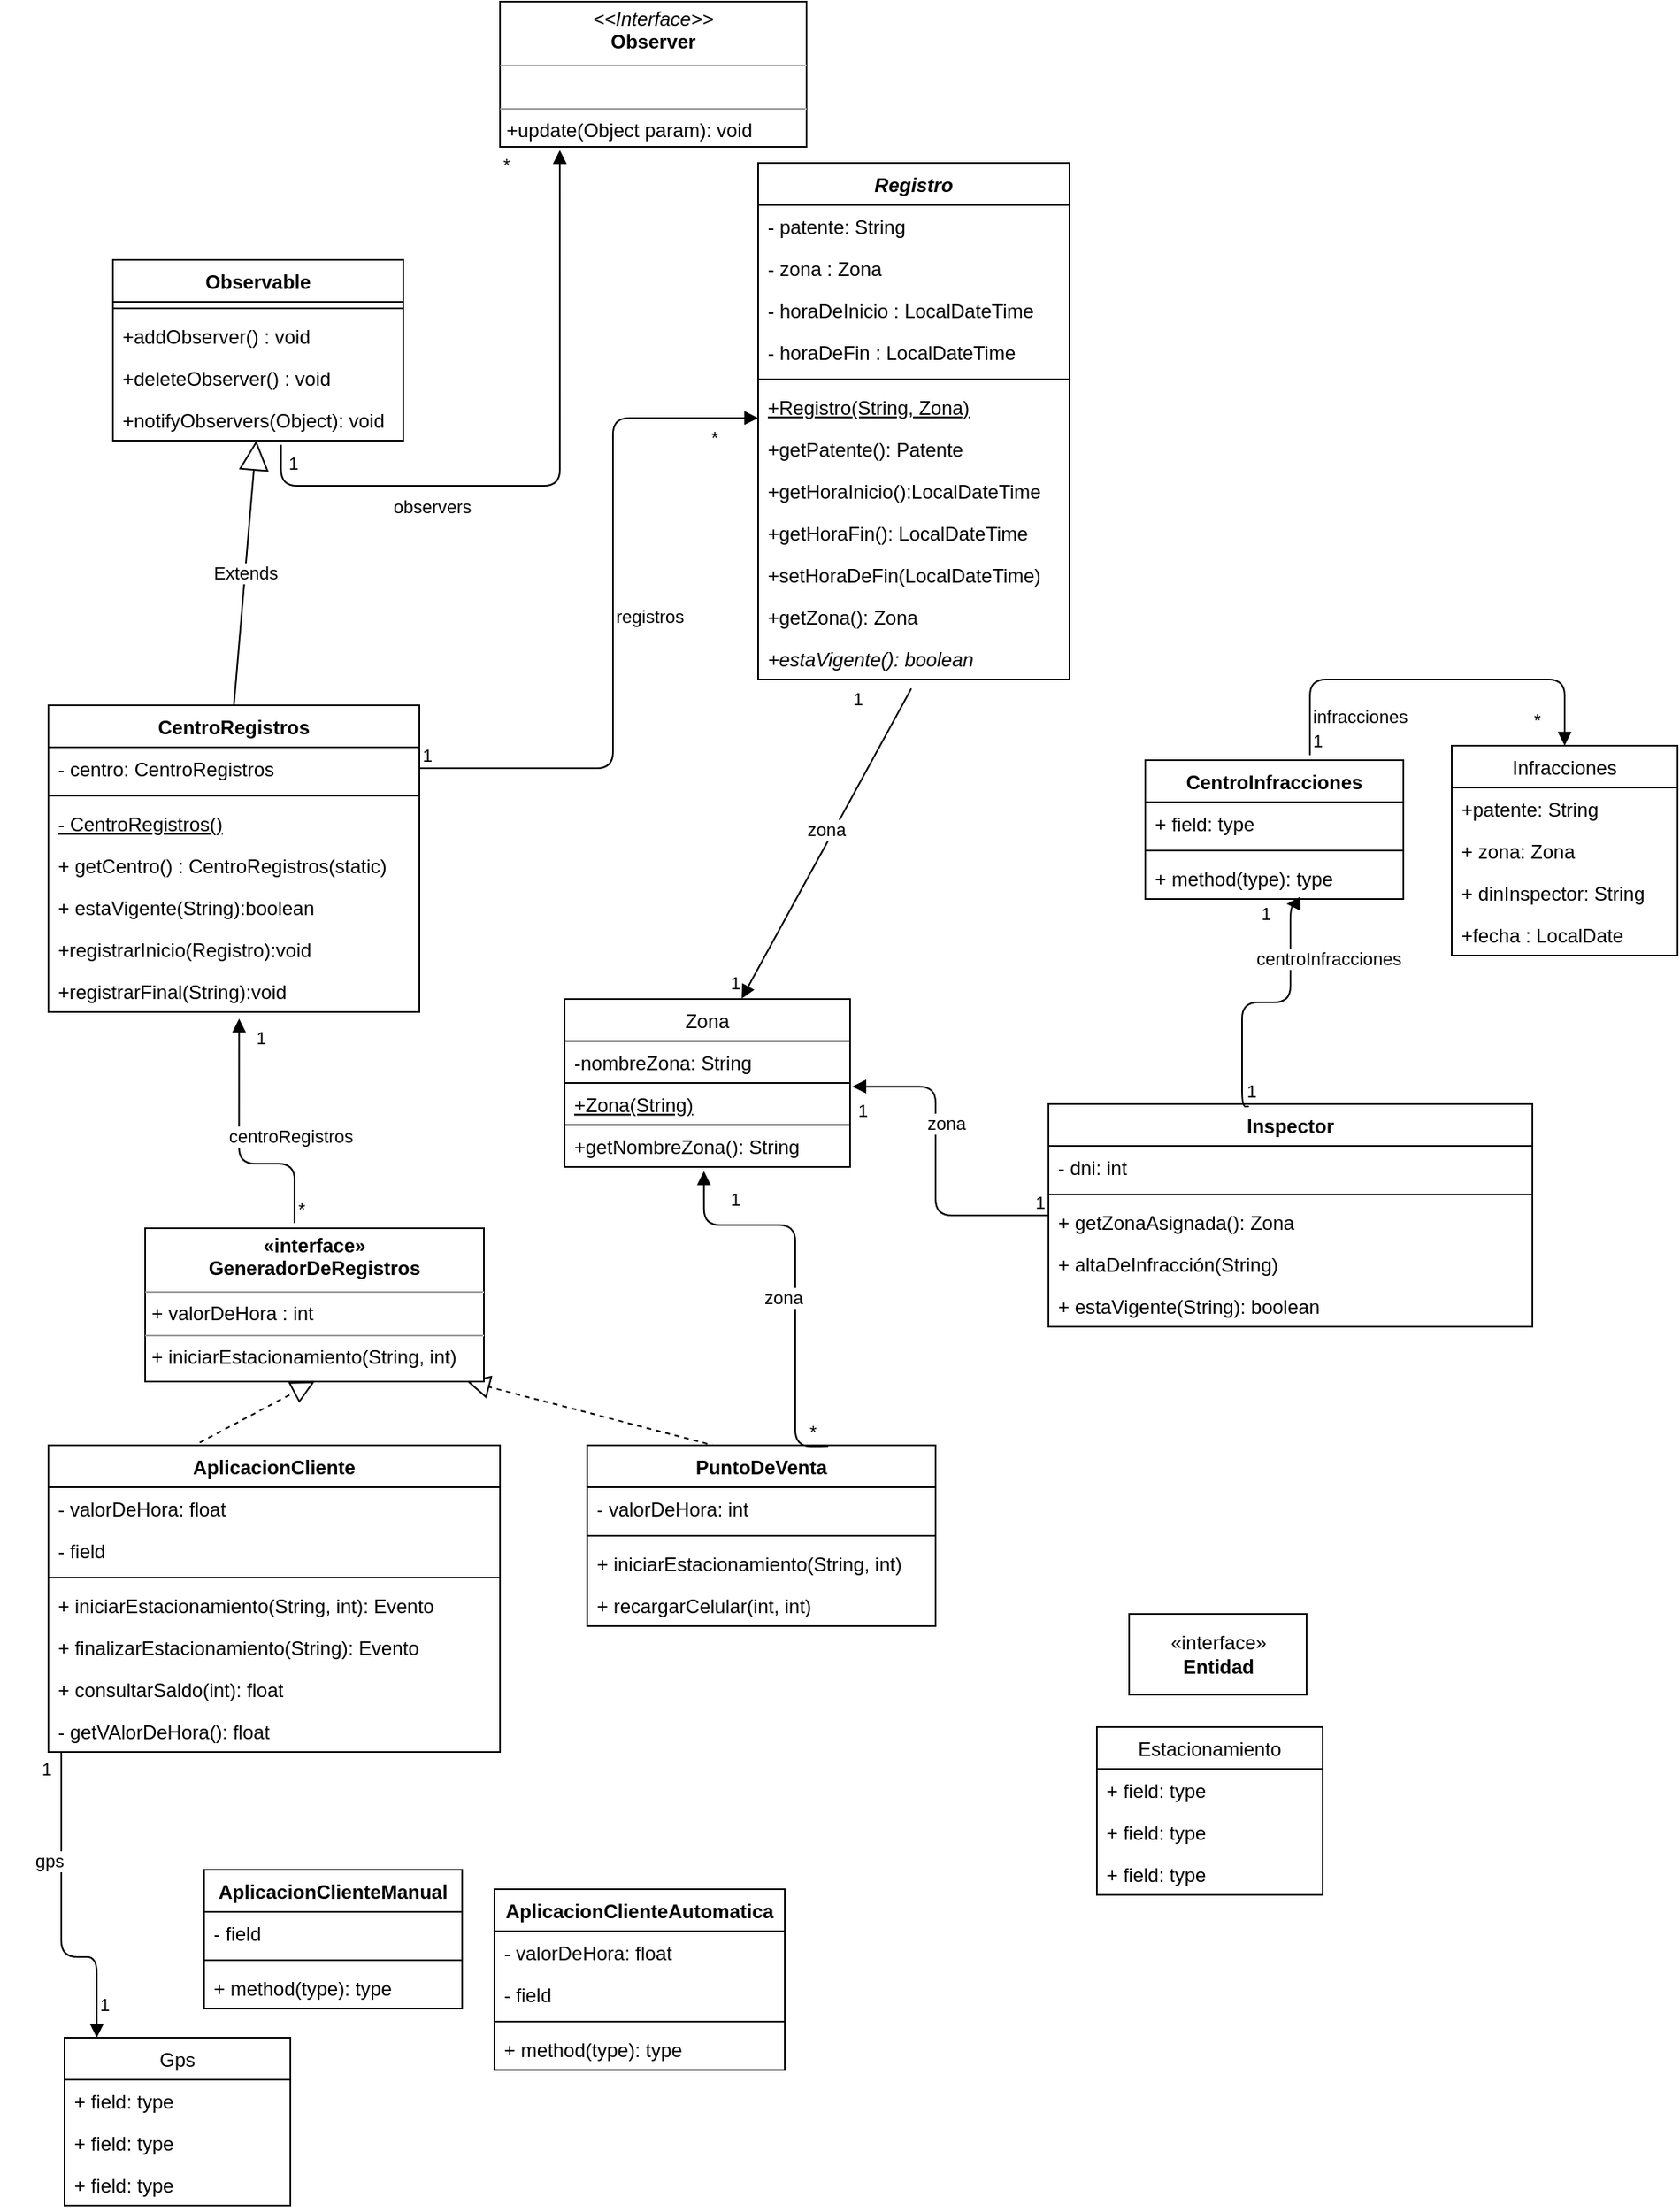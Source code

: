 <mxfile version="13.9.1" type="github">
  <diagram id="UriEQa8C2BqxbSiIbaLs" name="Page-1">
    <mxGraphModel dx="1019" dy="1688" grid="1" gridSize="10" guides="1" tooltips="1" connect="1" arrows="1" fold="1" page="1" pageScale="1" pageWidth="827" pageHeight="1169" math="0" shadow="0">
      <root>
        <mxCell id="0" />
        <mxCell id="1" parent="0" />
        <mxCell id="VB39YqvQ5aaG4hXCd4-X-40" value="1" style="edgeLabel;resizable=0;html=1;align=left;verticalAlign=bottom;" parent="1" connectable="0" vertex="1">
          <mxGeometry x="507" y="20" as="geometry" />
        </mxCell>
        <mxCell id="VB39YqvQ5aaG4hXCd4-X-56" value="" style="endArrow=block;dashed=1;endFill=0;endSize=12;html=1;exitX=0.372;exitY=0.005;exitDx=0;exitDy=0;exitPerimeter=0;entryX=0.949;entryY=0.997;entryDx=0;entryDy=0;entryPerimeter=0;" parent="1" source="VB39YqvQ5aaG4hXCd4-X-45" edge="1" target="LclDaVXC_bz_9HC1Gwlm-4">
          <mxGeometry width="160" relative="1" as="geometry">
            <mxPoint x="75" y="385" as="sourcePoint" />
            <mxPoint x="163.6" y="289.014" as="targetPoint" />
          </mxGeometry>
        </mxCell>
        <mxCell id="VB39YqvQ5aaG4hXCd4-X-57" value="" style="endArrow=block;dashed=1;endFill=0;endSize=12;html=1;exitX=0.335;exitY=-0.009;exitDx=0;exitDy=0;exitPerimeter=0;entryX=0.5;entryY=1;entryDx=0;entryDy=0;" parent="1" source="VB39YqvQ5aaG4hXCd4-X-49" edge="1" target="LclDaVXC_bz_9HC1Gwlm-4">
          <mxGeometry width="160" relative="1" as="geometry">
            <mxPoint x="230" y="365" as="sourcePoint" />
            <mxPoint x="143.763" y="288" as="targetPoint" />
          </mxGeometry>
        </mxCell>
        <mxCell id="VB39YqvQ5aaG4hXCd4-X-49" value="AplicacionCliente" style="swimlane;fontStyle=1;align=center;verticalAlign=top;childLayout=stackLayout;horizontal=1;startSize=26;horizontalStack=0;resizeParent=1;resizeParentMax=0;resizeLast=0;collapsible=1;marginBottom=0;" parent="1" vertex="1">
          <mxGeometry x="10" y="474.5" width="280" height="190" as="geometry" />
        </mxCell>
        <mxCell id="r_H7_0o1ONl4fKxX0q2_-2" value="- valorDeHora: float" style="text;strokeColor=none;fillColor=none;align=left;verticalAlign=top;spacingLeft=4;spacingRight=4;overflow=hidden;rotatable=0;points=[[0,0.5],[1,0.5]];portConstraint=eastwest;" parent="VB39YqvQ5aaG4hXCd4-X-49" vertex="1">
          <mxGeometry y="26" width="280" height="26" as="geometry" />
        </mxCell>
        <mxCell id="VB39YqvQ5aaG4hXCd4-X-50" value="- field" style="text;strokeColor=none;fillColor=none;align=left;verticalAlign=top;spacingLeft=4;spacingRight=4;overflow=hidden;rotatable=0;points=[[0,0.5],[1,0.5]];portConstraint=eastwest;" parent="VB39YqvQ5aaG4hXCd4-X-49" vertex="1">
          <mxGeometry y="52" width="280" height="26" as="geometry" />
        </mxCell>
        <mxCell id="VB39YqvQ5aaG4hXCd4-X-51" value="" style="line;strokeWidth=1;fillColor=none;align=left;verticalAlign=middle;spacingTop=-1;spacingLeft=3;spacingRight=3;rotatable=0;labelPosition=right;points=[];portConstraint=eastwest;" parent="VB39YqvQ5aaG4hXCd4-X-49" vertex="1">
          <mxGeometry y="78" width="280" height="8" as="geometry" />
        </mxCell>
        <mxCell id="r_H7_0o1ONl4fKxX0q2_-14" value="+ iniciarEstacionamiento(String, int): Evento" style="text;strokeColor=none;fillColor=none;align=left;verticalAlign=top;spacingLeft=4;spacingRight=4;overflow=hidden;rotatable=0;points=[[0,0.5],[1,0.5]];portConstraint=eastwest;" parent="VB39YqvQ5aaG4hXCd4-X-49" vertex="1">
          <mxGeometry y="86" width="280" height="26" as="geometry" />
        </mxCell>
        <mxCell id="r_H7_0o1ONl4fKxX0q2_-15" value="+ finalizarEstacionamiento(String): Evento" style="text;strokeColor=none;fillColor=none;align=left;verticalAlign=top;spacingLeft=4;spacingRight=4;overflow=hidden;rotatable=0;points=[[0,0.5],[1,0.5]];portConstraint=eastwest;" parent="VB39YqvQ5aaG4hXCd4-X-49" vertex="1">
          <mxGeometry y="112" width="280" height="26" as="geometry" />
        </mxCell>
        <mxCell id="b4qJvFJ273MuNYPWtz6A-58" value="+ consultarSaldo(int): float" style="text;strokeColor=none;fillColor=none;align=left;verticalAlign=top;spacingLeft=4;spacingRight=4;overflow=hidden;rotatable=0;points=[[0,0.5],[1,0.5]];portConstraint=eastwest;" parent="VB39YqvQ5aaG4hXCd4-X-49" vertex="1">
          <mxGeometry y="138" width="280" height="26" as="geometry" />
        </mxCell>
        <mxCell id="VB39YqvQ5aaG4hXCd4-X-52" value="- getVAlorDeHora(): float" style="text;strokeColor=none;fillColor=none;align=left;verticalAlign=top;spacingLeft=4;spacingRight=4;overflow=hidden;rotatable=0;points=[[0,0.5],[1,0.5]];portConstraint=eastwest;" parent="VB39YqvQ5aaG4hXCd4-X-49" vertex="1">
          <mxGeometry y="164" width="280" height="26" as="geometry" />
        </mxCell>
        <mxCell id="VB39YqvQ5aaG4hXCd4-X-45" value="PuntoDeVenta" style="swimlane;fontStyle=1;align=center;verticalAlign=top;childLayout=stackLayout;horizontal=1;startSize=26;horizontalStack=0;resizeParent=1;resizeParentMax=0;resizeLast=0;collapsible=1;marginBottom=0;" parent="1" vertex="1">
          <mxGeometry x="344" y="474.5" width="216" height="112" as="geometry" />
        </mxCell>
        <mxCell id="r_H7_0o1ONl4fKxX0q2_-1" value="- valorDeHora: int" style="text;strokeColor=none;fillColor=none;align=left;verticalAlign=top;spacingLeft=4;spacingRight=4;overflow=hidden;rotatable=0;points=[[0,0.5],[1,0.5]];portConstraint=eastwest;" parent="VB39YqvQ5aaG4hXCd4-X-45" vertex="1">
          <mxGeometry y="26" width="216" height="26" as="geometry" />
        </mxCell>
        <mxCell id="VB39YqvQ5aaG4hXCd4-X-47" value="" style="line;strokeWidth=1;fillColor=none;align=left;verticalAlign=middle;spacingTop=-1;spacingLeft=3;spacingRight=3;rotatable=0;labelPosition=right;points=[];portConstraint=eastwest;" parent="VB39YqvQ5aaG4hXCd4-X-45" vertex="1">
          <mxGeometry y="52" width="216" height="8" as="geometry" />
        </mxCell>
        <mxCell id="VB39YqvQ5aaG4hXCd4-X-48" value="+ iniciarEstacionamiento(String, int)" style="text;strokeColor=none;fillColor=none;align=left;verticalAlign=top;spacingLeft=4;spacingRight=4;overflow=hidden;rotatable=0;points=[[0,0.5],[1,0.5]];portConstraint=eastwest;" parent="VB39YqvQ5aaG4hXCd4-X-45" vertex="1">
          <mxGeometry y="60" width="216" height="26" as="geometry" />
        </mxCell>
        <mxCell id="r_H7_0o1ONl4fKxX0q2_-3" value="+ recargarCelular(int, int)" style="text;strokeColor=none;fillColor=none;align=left;verticalAlign=top;spacingLeft=4;spacingRight=4;overflow=hidden;rotatable=0;points=[[0,0.5],[1,0.5]];portConstraint=eastwest;" parent="VB39YqvQ5aaG4hXCd4-X-45" vertex="1">
          <mxGeometry y="86" width="216" height="26" as="geometry" />
        </mxCell>
        <mxCell id="VB39YqvQ5aaG4hXCd4-X-58" value="Zona" style="swimlane;fontStyle=0;childLayout=stackLayout;horizontal=1;startSize=26;fillColor=none;horizontalStack=0;resizeParent=1;resizeParentMax=0;resizeLast=0;collapsible=1;marginBottom=0;" parent="1" vertex="1">
          <mxGeometry x="330" y="198" width="177" height="104" as="geometry" />
        </mxCell>
        <mxCell id="VB39YqvQ5aaG4hXCd4-X-59" value="-nombreZona: String" style="text;strokeColor=none;fillColor=none;align=left;verticalAlign=top;spacingLeft=4;spacingRight=4;overflow=hidden;rotatable=0;points=[[0,0.5],[1,0.5]];portConstraint=eastwest;" parent="VB39YqvQ5aaG4hXCd4-X-58" vertex="1">
          <mxGeometry y="26" width="177" height="26" as="geometry" />
        </mxCell>
        <mxCell id="VB39YqvQ5aaG4hXCd4-X-61" value="+Zona(String)" style="text;fillColor=none;align=left;verticalAlign=top;spacingLeft=4;spacingRight=4;overflow=hidden;rotatable=0;points=[[0,0.5],[1,0.5]];portConstraint=eastwest;strokeColor=#000000;fontStyle=4" parent="VB39YqvQ5aaG4hXCd4-X-58" vertex="1">
          <mxGeometry y="52" width="177" height="26" as="geometry" />
        </mxCell>
        <mxCell id="BLO2OcdTBqM4fICeqmi3-65" value="+getNombreZona(): String" style="text;fillColor=none;align=left;verticalAlign=top;spacingLeft=4;spacingRight=4;overflow=hidden;rotatable=0;points=[[0,0.5],[1,0.5]];portConstraint=eastwest;" parent="VB39YqvQ5aaG4hXCd4-X-58" vertex="1">
          <mxGeometry y="78" width="177" height="26" as="geometry" />
        </mxCell>
        <mxCell id="VB39YqvQ5aaG4hXCd4-X-62" value="Gps" style="swimlane;fontStyle=0;childLayout=stackLayout;horizontal=1;startSize=26;fillColor=none;horizontalStack=0;resizeParent=1;resizeParentMax=0;resizeLast=0;collapsible=1;marginBottom=0;" parent="1" vertex="1">
          <mxGeometry x="20" y="841.5" width="140" height="104" as="geometry" />
        </mxCell>
        <mxCell id="VB39YqvQ5aaG4hXCd4-X-63" value="+ field: type" style="text;strokeColor=none;fillColor=none;align=left;verticalAlign=top;spacingLeft=4;spacingRight=4;overflow=hidden;rotatable=0;points=[[0,0.5],[1,0.5]];portConstraint=eastwest;" parent="VB39YqvQ5aaG4hXCd4-X-62" vertex="1">
          <mxGeometry y="26" width="140" height="26" as="geometry" />
        </mxCell>
        <mxCell id="VB39YqvQ5aaG4hXCd4-X-64" value="+ field: type" style="text;strokeColor=none;fillColor=none;align=left;verticalAlign=top;spacingLeft=4;spacingRight=4;overflow=hidden;rotatable=0;points=[[0,0.5],[1,0.5]];portConstraint=eastwest;" parent="VB39YqvQ5aaG4hXCd4-X-62" vertex="1">
          <mxGeometry y="52" width="140" height="26" as="geometry" />
        </mxCell>
        <mxCell id="VB39YqvQ5aaG4hXCd4-X-65" value="+ field: type" style="text;strokeColor=none;fillColor=none;align=left;verticalAlign=top;spacingLeft=4;spacingRight=4;overflow=hidden;rotatable=0;points=[[0,0.5],[1,0.5]];portConstraint=eastwest;" parent="VB39YqvQ5aaG4hXCd4-X-62" vertex="1">
          <mxGeometry y="78" width="140" height="26" as="geometry" />
        </mxCell>
        <mxCell id="VB39YqvQ5aaG4hXCd4-X-67" value="gps" style="endArrow=block;endFill=1;html=1;edgeStyle=orthogonalEdgeStyle;align=left;verticalAlign=top;" parent="1" source="VB39YqvQ5aaG4hXCd4-X-52" target="VB39YqvQ5aaG4hXCd4-X-62" edge="1">
          <mxGeometry x="-0.458" y="-18" relative="1" as="geometry">
            <mxPoint x="79" y="571.5" as="sourcePoint" />
            <mxPoint x="40" y="840.5" as="targetPoint" />
            <mxPoint as="offset" />
            <Array as="points">
              <mxPoint x="18" y="791.5" />
              <mxPoint x="40" y="791.5" />
            </Array>
          </mxGeometry>
        </mxCell>
        <mxCell id="VB39YqvQ5aaG4hXCd4-X-68" value="1" style="edgeLabel;resizable=0;html=1;align=left;verticalAlign=bottom;" parent="VB39YqvQ5aaG4hXCd4-X-67" connectable="0" vertex="1">
          <mxGeometry x="-1" relative="1" as="geometry">
            <mxPoint x="-14" y="19" as="offset" />
          </mxGeometry>
        </mxCell>
        <mxCell id="VB39YqvQ5aaG4hXCd4-X-69" value="1" style="edgeLabel;resizable=0;html=1;align=left;verticalAlign=bottom;" parent="1" connectable="0" vertex="1">
          <mxGeometry x="-20.0" y="805.5" as="geometry">
            <mxPoint x="60" y="24" as="offset" />
          </mxGeometry>
        </mxCell>
        <mxCell id="VB39YqvQ5aaG4hXCd4-X-70" value="zona" style="endArrow=block;endFill=1;html=1;edgeStyle=orthogonalEdgeStyle;align=left;verticalAlign=top;exitX=0.692;exitY=0.005;exitDx=0;exitDy=0;exitPerimeter=0;entryX=0.488;entryY=1.099;entryDx=0;entryDy=0;entryPerimeter=0;" parent="1" source="VB39YqvQ5aaG4hXCd4-X-45" target="BLO2OcdTBqM4fICeqmi3-65" edge="1">
          <mxGeometry x="-0.275" y="18" relative="1" as="geometry">
            <mxPoint x="340" y="225" as="sourcePoint" />
            <mxPoint x="500" y="225" as="targetPoint" />
            <mxPoint x="-3" y="-36" as="offset" />
            <Array as="points">
              <mxPoint x="473" y="338" />
              <mxPoint x="416" y="338" />
            </Array>
          </mxGeometry>
        </mxCell>
        <mxCell id="VB39YqvQ5aaG4hXCd4-X-71" value="*" style="edgeLabel;resizable=0;html=1;align=left;verticalAlign=bottom;" parent="VB39YqvQ5aaG4hXCd4-X-70" connectable="0" vertex="1">
          <mxGeometry x="-1" relative="1" as="geometry">
            <mxPoint x="-13.47" y="-0.56" as="offset" />
          </mxGeometry>
        </mxCell>
        <mxCell id="VB39YqvQ5aaG4hXCd4-X-72" value="1" style="edgeLabel;resizable=0;html=1;align=left;verticalAlign=bottom;" parent="1" connectable="0" vertex="1">
          <mxGeometry x="340" y="380.0" as="geometry">
            <mxPoint x="91" y="-50" as="offset" />
          </mxGeometry>
        </mxCell>
        <mxCell id="VB39YqvQ5aaG4hXCd4-X-75" value="1" style="edgeLabel;resizable=0;html=1;align=left;verticalAlign=bottom;" parent="1" connectable="0" vertex="1">
          <mxGeometry x="437" y="100" as="geometry">
            <mxPoint x="-6" y="96" as="offset" />
          </mxGeometry>
        </mxCell>
        <mxCell id="VB39YqvQ5aaG4hXCd4-X-1" value="Estacionamiento" style="swimlane;fontStyle=0;childLayout=stackLayout;horizontal=1;startSize=26;fillColor=none;horizontalStack=0;resizeParent=1;resizeParentMax=0;resizeLast=0;collapsible=1;marginBottom=0;" parent="1" vertex="1">
          <mxGeometry x="660" y="649" width="140" height="104" as="geometry" />
        </mxCell>
        <mxCell id="VB39YqvQ5aaG4hXCd4-X-2" value="+ field: type" style="text;strokeColor=none;fillColor=none;align=left;verticalAlign=top;spacingLeft=4;spacingRight=4;overflow=hidden;rotatable=0;points=[[0,0.5],[1,0.5]];portConstraint=eastwest;" parent="VB39YqvQ5aaG4hXCd4-X-1" vertex="1">
          <mxGeometry y="26" width="140" height="26" as="geometry" />
        </mxCell>
        <mxCell id="VB39YqvQ5aaG4hXCd4-X-3" value="+ field: type" style="text;strokeColor=none;fillColor=none;align=left;verticalAlign=top;spacingLeft=4;spacingRight=4;overflow=hidden;rotatable=0;points=[[0,0.5],[1,0.5]];portConstraint=eastwest;" parent="VB39YqvQ5aaG4hXCd4-X-1" vertex="1">
          <mxGeometry y="52" width="140" height="26" as="geometry" />
        </mxCell>
        <mxCell id="VB39YqvQ5aaG4hXCd4-X-4" value="+ field: type" style="text;strokeColor=none;fillColor=none;align=left;verticalAlign=top;spacingLeft=4;spacingRight=4;overflow=hidden;rotatable=0;points=[[0,0.5],[1,0.5]];portConstraint=eastwest;" parent="VB39YqvQ5aaG4hXCd4-X-1" vertex="1">
          <mxGeometry y="78" width="140" height="26" as="geometry" />
        </mxCell>
        <mxCell id="-4X8lpuKlx_NhxdMr4EA-4" value="«interface»&lt;br&gt;&lt;b&gt;Entidad&lt;/b&gt;" style="html=1;" parent="1" vertex="1">
          <mxGeometry x="680" y="579" width="110" height="50" as="geometry" />
        </mxCell>
        <mxCell id="-4X8lpuKlx_NhxdMr4EA-5" value="zona" style="endArrow=block;endFill=1;html=1;edgeStyle=orthogonalEdgeStyle;align=left;verticalAlign=top;entryX=1.01;entryY=0.086;entryDx=0;entryDy=0;entryPerimeter=0;exitX=0;exitY=0.5;exitDx=0;exitDy=0;" parent="1" source="mMxs3O_KoJjjj4HtSjuY-9" edge="1">
          <mxGeometry x="0.396" y="7" relative="1" as="geometry">
            <mxPoint x="600" y="310" as="sourcePoint" />
            <mxPoint x="508.4" y="252.236" as="targetPoint" />
            <mxPoint as="offset" />
            <Array as="points">
              <mxPoint x="560" y="332" />
              <mxPoint x="560" y="252" />
            </Array>
          </mxGeometry>
        </mxCell>
        <mxCell id="-4X8lpuKlx_NhxdMr4EA-6" value="1" style="edgeLabel;resizable=0;html=1;align=left;verticalAlign=bottom;" parent="-4X8lpuKlx_NhxdMr4EA-5" connectable="0" vertex="1">
          <mxGeometry x="-1" relative="1" as="geometry">
            <mxPoint x="-10" as="offset" />
          </mxGeometry>
        </mxCell>
        <mxCell id="-4X8lpuKlx_NhxdMr4EA-7" value="1" style="edgeLabel;resizable=0;html=1;align=left;verticalAlign=bottom;" parent="1" connectable="0" vertex="1">
          <mxGeometry x="510" y="275" as="geometry" />
        </mxCell>
        <mxCell id="mMxs3O_KoJjjj4HtSjuY-9" value="Inspector" style="swimlane;fontStyle=1;align=center;verticalAlign=top;childLayout=stackLayout;horizontal=1;startSize=26;horizontalStack=0;resizeParent=1;resizeParentMax=0;resizeLast=0;collapsible=1;marginBottom=0;" parent="1" vertex="1">
          <mxGeometry x="630" y="263" width="300" height="138" as="geometry" />
        </mxCell>
        <mxCell id="mMxs3O_KoJjjj4HtSjuY-10" value="- dni: int" style="text;strokeColor=none;fillColor=none;align=left;verticalAlign=top;spacingLeft=4;spacingRight=4;overflow=hidden;rotatable=0;points=[[0,0.5],[1,0.5]];portConstraint=eastwest;" parent="mMxs3O_KoJjjj4HtSjuY-9" vertex="1">
          <mxGeometry y="26" width="300" height="26" as="geometry" />
        </mxCell>
        <mxCell id="mMxs3O_KoJjjj4HtSjuY-11" value="" style="line;strokeWidth=1;fillColor=none;align=left;verticalAlign=middle;spacingTop=-1;spacingLeft=3;spacingRight=3;rotatable=0;labelPosition=right;points=[];portConstraint=eastwest;" parent="mMxs3O_KoJjjj4HtSjuY-9" vertex="1">
          <mxGeometry y="52" width="300" height="8" as="geometry" />
        </mxCell>
        <mxCell id="mMxs3O_KoJjjj4HtSjuY-12" value="+ getZonaAsignada(): Zona" style="text;strokeColor=none;fillColor=none;align=left;verticalAlign=top;spacingLeft=4;spacingRight=4;overflow=hidden;rotatable=0;points=[[0,0.5],[1,0.5]];portConstraint=eastwest;" parent="mMxs3O_KoJjjj4HtSjuY-9" vertex="1">
          <mxGeometry y="60" width="300" height="26" as="geometry" />
        </mxCell>
        <mxCell id="BLO2OcdTBqM4fICeqmi3-17" value="+ altaDeInfracción(String)" style="text;strokeColor=none;fillColor=none;align=left;verticalAlign=top;spacingLeft=4;spacingRight=4;overflow=hidden;rotatable=0;points=[[0,0.5],[1,0.5]];portConstraint=eastwest;" parent="mMxs3O_KoJjjj4HtSjuY-9" vertex="1">
          <mxGeometry y="86" width="300" height="26" as="geometry" />
        </mxCell>
        <mxCell id="BLO2OcdTBqM4fICeqmi3-18" value="+ estaVigente(String): boolean&#xa;" style="text;strokeColor=none;fillColor=none;align=left;verticalAlign=top;spacingLeft=4;spacingRight=4;overflow=hidden;rotatable=0;points=[[0,0.5],[1,0.5]];portConstraint=eastwest;" parent="mMxs3O_KoJjjj4HtSjuY-9" vertex="1">
          <mxGeometry y="112" width="300" height="26" as="geometry" />
        </mxCell>
        <mxCell id="tcAycE_JhxoOrPbAttz3-1" value="CentroRegistros" style="swimlane;fontStyle=1;align=center;verticalAlign=top;childLayout=stackLayout;horizontal=1;startSize=26;horizontalStack=0;resizeParent=1;resizeParentMax=0;resizeLast=0;collapsible=1;marginBottom=0;" parent="1" vertex="1">
          <mxGeometry x="10" y="16" width="230" height="190" as="geometry" />
        </mxCell>
        <mxCell id="tcAycE_JhxoOrPbAttz3-6" value="- centro: CentroRegistros&#xa;" style="text;strokeColor=none;fillColor=none;align=left;verticalAlign=top;spacingLeft=4;spacingRight=4;overflow=hidden;rotatable=0;points=[[0,0.5],[1,0.5]];portConstraint=eastwest;" parent="tcAycE_JhxoOrPbAttz3-1" vertex="1">
          <mxGeometry y="26" width="230" height="26" as="geometry" />
        </mxCell>
        <mxCell id="tcAycE_JhxoOrPbAttz3-3" value="" style="line;strokeWidth=1;fillColor=none;align=left;verticalAlign=middle;spacingTop=-1;spacingLeft=3;spacingRight=3;rotatable=0;labelPosition=right;points=[];portConstraint=eastwest;" parent="tcAycE_JhxoOrPbAttz3-1" vertex="1">
          <mxGeometry y="52" width="230" height="8" as="geometry" />
        </mxCell>
        <mxCell id="tcAycE_JhxoOrPbAttz3-4" value="- CentroRegistros()" style="text;strokeColor=none;fillColor=none;align=left;verticalAlign=top;spacingLeft=4;spacingRight=4;overflow=hidden;rotatable=0;points=[[0,0.5],[1,0.5]];portConstraint=eastwest;fontStyle=4" parent="tcAycE_JhxoOrPbAttz3-1" vertex="1">
          <mxGeometry y="60" width="230" height="26" as="geometry" />
        </mxCell>
        <mxCell id="tcAycE_JhxoOrPbAttz3-5" value="+ getCentro() : CentroRegistros(static)" style="text;strokeColor=none;fillColor=none;align=left;verticalAlign=top;spacingLeft=4;spacingRight=4;overflow=hidden;rotatable=0;points=[[0,0.5],[1,0.5]];portConstraint=eastwest;" parent="tcAycE_JhxoOrPbAttz3-1" vertex="1">
          <mxGeometry y="86" width="230" height="26" as="geometry" />
        </mxCell>
        <mxCell id="tcAycE_JhxoOrPbAttz3-7" value="+ estaVigente(String):boolean" style="text;strokeColor=none;fillColor=none;align=left;verticalAlign=top;spacingLeft=4;spacingRight=4;overflow=hidden;rotatable=0;points=[[0,0.5],[1,0.5]];portConstraint=eastwest;" parent="tcAycE_JhxoOrPbAttz3-1" vertex="1">
          <mxGeometry y="112" width="230" height="26" as="geometry" />
        </mxCell>
        <mxCell id="hdDigSGi8Vmqo8NwjxhC-1" value="+registrarInicio(Registro):void" style="text;strokeColor=none;fillColor=none;align=left;verticalAlign=top;spacingLeft=4;spacingRight=4;overflow=hidden;rotatable=0;points=[[0,0.5],[1,0.5]];portConstraint=eastwest;" parent="tcAycE_JhxoOrPbAttz3-1" vertex="1">
          <mxGeometry y="138" width="230" height="26" as="geometry" />
        </mxCell>
        <mxCell id="hdDigSGi8Vmqo8NwjxhC-2" value="+registrarFinal(String):void" style="text;strokeColor=none;fillColor=none;align=left;verticalAlign=top;spacingLeft=4;spacingRight=4;overflow=hidden;rotatable=0;points=[[0,0.5],[1,0.5]];portConstraint=eastwest;" parent="tcAycE_JhxoOrPbAttz3-1" vertex="1">
          <mxGeometry y="164" width="230" height="26" as="geometry" />
        </mxCell>
        <mxCell id="r_H7_0o1ONl4fKxX0q2_-4" value="AplicacionClienteManual" style="swimlane;fontStyle=1;align=center;verticalAlign=top;childLayout=stackLayout;horizontal=1;startSize=26;horizontalStack=0;resizeParent=1;resizeParentMax=0;resizeLast=0;collapsible=1;marginBottom=0;" parent="1" vertex="1">
          <mxGeometry x="106.53" y="737.5" width="160" height="86" as="geometry" />
        </mxCell>
        <mxCell id="r_H7_0o1ONl4fKxX0q2_-6" value="- field" style="text;strokeColor=none;fillColor=none;align=left;verticalAlign=top;spacingLeft=4;spacingRight=4;overflow=hidden;rotatable=0;points=[[0,0.5],[1,0.5]];portConstraint=eastwest;" parent="r_H7_0o1ONl4fKxX0q2_-4" vertex="1">
          <mxGeometry y="26" width="160" height="26" as="geometry" />
        </mxCell>
        <mxCell id="r_H7_0o1ONl4fKxX0q2_-7" value="" style="line;strokeWidth=1;fillColor=none;align=left;verticalAlign=middle;spacingTop=-1;spacingLeft=3;spacingRight=3;rotatable=0;labelPosition=right;points=[];portConstraint=eastwest;" parent="r_H7_0o1ONl4fKxX0q2_-4" vertex="1">
          <mxGeometry y="52" width="160" height="8" as="geometry" />
        </mxCell>
        <mxCell id="r_H7_0o1ONl4fKxX0q2_-8" value="+ method(type): type" style="text;strokeColor=none;fillColor=none;align=left;verticalAlign=top;spacingLeft=4;spacingRight=4;overflow=hidden;rotatable=0;points=[[0,0.5],[1,0.5]];portConstraint=eastwest;" parent="r_H7_0o1ONl4fKxX0q2_-4" vertex="1">
          <mxGeometry y="60" width="160" height="26" as="geometry" />
        </mxCell>
        <mxCell id="r_H7_0o1ONl4fKxX0q2_-9" value="AplicacionClienteAutomatica" style="swimlane;fontStyle=1;align=center;verticalAlign=top;childLayout=stackLayout;horizontal=1;startSize=26;horizontalStack=0;resizeParent=1;resizeParentMax=0;resizeLast=0;collapsible=1;marginBottom=0;" parent="1" vertex="1">
          <mxGeometry x="286.53" y="749.5" width="180" height="112" as="geometry" />
        </mxCell>
        <mxCell id="r_H7_0o1ONl4fKxX0q2_-10" value="- valorDeHora: float" style="text;strokeColor=none;fillColor=none;align=left;verticalAlign=top;spacingLeft=4;spacingRight=4;overflow=hidden;rotatable=0;points=[[0,0.5],[1,0.5]];portConstraint=eastwest;" parent="r_H7_0o1ONl4fKxX0q2_-9" vertex="1">
          <mxGeometry y="26" width="180" height="26" as="geometry" />
        </mxCell>
        <mxCell id="r_H7_0o1ONl4fKxX0q2_-11" value="- field" style="text;strokeColor=none;fillColor=none;align=left;verticalAlign=top;spacingLeft=4;spacingRight=4;overflow=hidden;rotatable=0;points=[[0,0.5],[1,0.5]];portConstraint=eastwest;" parent="r_H7_0o1ONl4fKxX0q2_-9" vertex="1">
          <mxGeometry y="52" width="180" height="26" as="geometry" />
        </mxCell>
        <mxCell id="r_H7_0o1ONl4fKxX0q2_-12" value="" style="line;strokeWidth=1;fillColor=none;align=left;verticalAlign=middle;spacingTop=-1;spacingLeft=3;spacingRight=3;rotatable=0;labelPosition=right;points=[];portConstraint=eastwest;" parent="r_H7_0o1ONl4fKxX0q2_-9" vertex="1">
          <mxGeometry y="78" width="180" height="8" as="geometry" />
        </mxCell>
        <mxCell id="r_H7_0o1ONl4fKxX0q2_-13" value="+ method(type): type" style="text;strokeColor=none;fillColor=none;align=left;verticalAlign=top;spacingLeft=4;spacingRight=4;overflow=hidden;rotatable=0;points=[[0,0.5],[1,0.5]];portConstraint=eastwest;" parent="r_H7_0o1ONl4fKxX0q2_-9" vertex="1">
          <mxGeometry y="86" width="180" height="26" as="geometry" />
        </mxCell>
        <mxCell id="W4qLgiWFTaRkgqLNGN0--1" value="Registro" style="swimlane;fontStyle=3;align=center;verticalAlign=top;childLayout=stackLayout;horizontal=1;startSize=26;horizontalStack=0;resizeParent=1;resizeParentMax=0;resizeLast=0;collapsible=1;marginBottom=0;" parent="1" vertex="1">
          <mxGeometry x="450" y="-320" width="193" height="320" as="geometry" />
        </mxCell>
        <mxCell id="RAyXN_2PXFNUK-T5xmwz-3" value="- patente: String" style="text;strokeColor=none;fillColor=none;align=left;verticalAlign=top;spacingLeft=4;spacingRight=4;overflow=hidden;rotatable=0;points=[[0,0.5],[1,0.5]];portConstraint=eastwest;" parent="W4qLgiWFTaRkgqLNGN0--1" vertex="1">
          <mxGeometry y="26" width="193" height="26" as="geometry" />
        </mxCell>
        <mxCell id="BLO2OcdTBqM4fICeqmi3-44" value="- zona : Zona" style="text;strokeColor=none;fillColor=none;align=left;verticalAlign=top;spacingLeft=4;spacingRight=4;overflow=hidden;rotatable=0;points=[[0,0.5],[1,0.5]];portConstraint=eastwest;" parent="W4qLgiWFTaRkgqLNGN0--1" vertex="1">
          <mxGeometry y="52" width="193" height="26" as="geometry" />
        </mxCell>
        <mxCell id="BLO2OcdTBqM4fICeqmi3-43" value="- horaDeInicio : LocalDateTime" style="text;strokeColor=none;fillColor=none;align=left;verticalAlign=top;spacingLeft=4;spacingRight=4;overflow=hidden;rotatable=0;points=[[0,0.5],[1,0.5]];portConstraint=eastwest;" parent="W4qLgiWFTaRkgqLNGN0--1" vertex="1">
          <mxGeometry y="78" width="193" height="26" as="geometry" />
        </mxCell>
        <mxCell id="W4qLgiWFTaRkgqLNGN0--2" value="- horaDeFin : LocalDateTime" style="text;strokeColor=none;fillColor=none;align=left;verticalAlign=top;spacingLeft=4;spacingRight=4;overflow=hidden;rotatable=0;points=[[0,0.5],[1,0.5]];portConstraint=eastwest;" parent="W4qLgiWFTaRkgqLNGN0--1" vertex="1">
          <mxGeometry y="104" width="193" height="26" as="geometry" />
        </mxCell>
        <mxCell id="W4qLgiWFTaRkgqLNGN0--3" value="" style="line;strokeWidth=1;fillColor=none;align=left;verticalAlign=middle;spacingTop=-1;spacingLeft=3;spacingRight=3;rotatable=0;labelPosition=right;points=[];portConstraint=eastwest;" parent="W4qLgiWFTaRkgqLNGN0--1" vertex="1">
          <mxGeometry y="130" width="193" height="8" as="geometry" />
        </mxCell>
        <mxCell id="W4qLgiWFTaRkgqLNGN0--4" value="+Registro(String, Zona)" style="text;strokeColor=none;fillColor=none;align=left;verticalAlign=top;spacingLeft=4;spacingRight=4;overflow=hidden;rotatable=0;points=[[0,0.5],[1,0.5]];portConstraint=eastwest;fontStyle=4" parent="W4qLgiWFTaRkgqLNGN0--1" vertex="1">
          <mxGeometry y="138" width="193" height="26" as="geometry" />
        </mxCell>
        <mxCell id="BLO2OcdTBqM4fICeqmi3-47" value="+getPatente(): Patente" style="text;strokeColor=none;fillColor=none;align=left;verticalAlign=top;spacingLeft=4;spacingRight=4;overflow=hidden;rotatable=0;points=[[0,0.5],[1,0.5]];portConstraint=eastwest;fontStyle=0" parent="W4qLgiWFTaRkgqLNGN0--1" vertex="1">
          <mxGeometry y="164" width="193" height="26" as="geometry" />
        </mxCell>
        <mxCell id="BLO2OcdTBqM4fICeqmi3-45" value="+getHoraInicio():LocalDateTime" style="text;strokeColor=none;fillColor=none;align=left;verticalAlign=top;spacingLeft=4;spacingRight=4;overflow=hidden;rotatable=0;points=[[0,0.5],[1,0.5]];portConstraint=eastwest;fontStyle=0" parent="W4qLgiWFTaRkgqLNGN0--1" vertex="1">
          <mxGeometry y="190" width="193" height="26" as="geometry" />
        </mxCell>
        <mxCell id="RAyXN_2PXFNUK-T5xmwz-1" value="+getHoraFin(): LocalDateTime" style="text;strokeColor=none;fillColor=none;align=left;verticalAlign=top;spacingLeft=4;spacingRight=4;overflow=hidden;rotatable=0;points=[[0,0.5],[1,0.5]];portConstraint=eastwest;fontStyle=0" parent="W4qLgiWFTaRkgqLNGN0--1" vertex="1">
          <mxGeometry y="216" width="193" height="26" as="geometry" />
        </mxCell>
        <mxCell id="RAyXN_2PXFNUK-T5xmwz-2" value="+setHoraDeFin(LocalDateTime)" style="text;strokeColor=none;fillColor=none;align=left;verticalAlign=top;spacingLeft=4;spacingRight=4;overflow=hidden;rotatable=0;points=[[0,0.5],[1,0.5]];portConstraint=eastwest;fontStyle=0" parent="W4qLgiWFTaRkgqLNGN0--1" vertex="1">
          <mxGeometry y="242" width="193" height="26" as="geometry" />
        </mxCell>
        <mxCell id="BLO2OcdTBqM4fICeqmi3-48" value="+getZona(): Zona" style="text;strokeColor=none;fillColor=none;align=left;verticalAlign=top;spacingLeft=4;spacingRight=4;overflow=hidden;rotatable=0;points=[[0,0.5],[1,0.5]];portConstraint=eastwest;fontStyle=0" parent="W4qLgiWFTaRkgqLNGN0--1" vertex="1">
          <mxGeometry y="268" width="193" height="26" as="geometry" />
        </mxCell>
        <mxCell id="BLO2OcdTBqM4fICeqmi3-49" value="+estaVigente(): boolean" style="text;strokeColor=none;fillColor=none;align=left;verticalAlign=top;spacingLeft=4;spacingRight=4;overflow=hidden;rotatable=0;points=[[0,0.5],[1,0.5]];portConstraint=eastwest;fontStyle=2" parent="W4qLgiWFTaRkgqLNGN0--1" vertex="1">
          <mxGeometry y="294" width="193" height="26" as="geometry" />
        </mxCell>
        <mxCell id="W4qLgiWFTaRkgqLNGN0--5" value="zona" style="html=1;verticalAlign=bottom;endArrow=block;entryX=0.62;entryY=-0.002;entryDx=0;entryDy=0;entryPerimeter=0;exitX=0.492;exitY=1.218;exitDx=0;exitDy=0;exitPerimeter=0;" parent="1" source="BLO2OcdTBqM4fICeqmi3-49" target="VB39YqvQ5aaG4hXCd4-X-58" edge="1">
          <mxGeometry width="80" relative="1" as="geometry">
            <mxPoint x="450" y="140" as="sourcePoint" />
            <mxPoint x="530" y="140" as="targetPoint" />
          </mxGeometry>
        </mxCell>
        <mxCell id="W4qLgiWFTaRkgqLNGN0--6" value="*" style="edgeLabel;resizable=0;html=1;align=left;verticalAlign=bottom;" parent="1" connectable="0" vertex="1">
          <mxGeometry x="490" y="-220" as="geometry">
            <mxPoint x="-71" y="78" as="offset" />
          </mxGeometry>
        </mxCell>
        <mxCell id="BLO2OcdTBqM4fICeqmi3-4" value="&lt;p style=&quot;margin: 0px ; margin-top: 4px ; text-align: center&quot;&gt;&lt;i&gt;&amp;lt;&amp;lt;Interface&amp;gt;&amp;gt;&lt;/i&gt;&lt;br&gt;&lt;b&gt;Observer&lt;/b&gt;&lt;/p&gt;&lt;hr size=&quot;1&quot;&gt;&lt;p style=&quot;margin: 0px ; margin-left: 4px&quot;&gt;&lt;br&gt;&lt;/p&gt;&lt;hr size=&quot;1&quot;&gt;&lt;p style=&quot;margin: 0px ; margin-left: 4px&quot;&gt;+update(Object param): void&lt;br&gt;&lt;br&gt;&lt;/p&gt;" style="verticalAlign=top;align=left;overflow=fill;fontSize=12;fontFamily=Helvetica;html=1;fillColor=none;" parent="1" vertex="1">
          <mxGeometry x="290" y="-420" width="190" height="90" as="geometry" />
        </mxCell>
        <mxCell id="BLO2OcdTBqM4fICeqmi3-7" value="*" style="edgeLabel;resizable=0;html=1;align=left;verticalAlign=bottom;" parent="1" connectable="0" vertex="1">
          <mxGeometry x="140" y="-300" as="geometry">
            <mxPoint x="150" y="-11" as="offset" />
          </mxGeometry>
        </mxCell>
        <mxCell id="BLO2OcdTBqM4fICeqmi3-8" value="Observable" style="swimlane;fontStyle=1;align=center;verticalAlign=top;childLayout=stackLayout;horizontal=1;startSize=26;horizontalStack=0;resizeParent=1;resizeParentMax=0;resizeLast=0;collapsible=1;marginBottom=0;" parent="1" vertex="1">
          <mxGeometry x="50" y="-260" width="180" height="112" as="geometry" />
        </mxCell>
        <mxCell id="BLO2OcdTBqM4fICeqmi3-10" value="" style="line;strokeWidth=1;fillColor=none;align=left;verticalAlign=middle;spacingTop=-1;spacingLeft=3;spacingRight=3;rotatable=0;labelPosition=right;points=[];portConstraint=eastwest;" parent="BLO2OcdTBqM4fICeqmi3-8" vertex="1">
          <mxGeometry y="26" width="180" height="8" as="geometry" />
        </mxCell>
        <mxCell id="BLO2OcdTBqM4fICeqmi3-11" value="+addObserver() : void" style="text;strokeColor=none;fillColor=none;align=left;verticalAlign=top;spacingLeft=4;spacingRight=4;overflow=hidden;rotatable=0;points=[[0,0.5],[1,0.5]];portConstraint=eastwest;" parent="BLO2OcdTBqM4fICeqmi3-8" vertex="1">
          <mxGeometry y="34" width="180" height="26" as="geometry" />
        </mxCell>
        <mxCell id="BLO2OcdTBqM4fICeqmi3-14" value="+deleteObserver() : void" style="text;strokeColor=none;fillColor=none;align=left;verticalAlign=top;spacingLeft=4;spacingRight=4;overflow=hidden;rotatable=0;points=[[0,0.5],[1,0.5]];portConstraint=eastwest;" parent="BLO2OcdTBqM4fICeqmi3-8" vertex="1">
          <mxGeometry y="60" width="180" height="26" as="geometry" />
        </mxCell>
        <mxCell id="BLO2OcdTBqM4fICeqmi3-13" value="+notifyObservers(Object): void" style="text;strokeColor=none;fillColor=none;align=left;verticalAlign=top;spacingLeft=4;spacingRight=4;overflow=hidden;rotatable=0;points=[[0,0.5],[1,0.5]];portConstraint=eastwest;" parent="BLO2OcdTBqM4fICeqmi3-8" vertex="1">
          <mxGeometry y="86" width="180" height="26" as="geometry" />
        </mxCell>
        <mxCell id="BLO2OcdTBqM4fICeqmi3-16" value="Extends" style="endArrow=block;endSize=16;endFill=0;html=1;exitX=0.5;exitY=0;exitDx=0;exitDy=0;" parent="1" source="tcAycE_JhxoOrPbAttz3-1" target="BLO2OcdTBqM4fICeqmi3-13" edge="1">
          <mxGeometry width="160" relative="1" as="geometry">
            <mxPoint x="440" y="10" as="sourcePoint" />
            <mxPoint x="600" y="10" as="targetPoint" />
          </mxGeometry>
        </mxCell>
        <mxCell id="BLO2OcdTBqM4fICeqmi3-19" value="CentroInfracciones" style="swimlane;fontStyle=1;align=center;verticalAlign=top;childLayout=stackLayout;horizontal=1;startSize=26;horizontalStack=0;resizeParent=1;resizeParentMax=0;resizeLast=0;collapsible=1;marginBottom=0;" parent="1" vertex="1">
          <mxGeometry x="690" y="50" width="160" height="86" as="geometry" />
        </mxCell>
        <mxCell id="BLO2OcdTBqM4fICeqmi3-20" value="+ field: type" style="text;strokeColor=none;fillColor=none;align=left;verticalAlign=top;spacingLeft=4;spacingRight=4;overflow=hidden;rotatable=0;points=[[0,0.5],[1,0.5]];portConstraint=eastwest;" parent="BLO2OcdTBqM4fICeqmi3-19" vertex="1">
          <mxGeometry y="26" width="160" height="26" as="geometry" />
        </mxCell>
        <mxCell id="BLO2OcdTBqM4fICeqmi3-21" value="" style="line;strokeWidth=1;fillColor=none;align=left;verticalAlign=middle;spacingTop=-1;spacingLeft=3;spacingRight=3;rotatable=0;labelPosition=right;points=[];portConstraint=eastwest;" parent="BLO2OcdTBqM4fICeqmi3-19" vertex="1">
          <mxGeometry y="52" width="160" height="8" as="geometry" />
        </mxCell>
        <mxCell id="BLO2OcdTBqM4fICeqmi3-22" value="+ method(type): type" style="text;strokeColor=none;fillColor=none;align=left;verticalAlign=top;spacingLeft=4;spacingRight=4;overflow=hidden;rotatable=0;points=[[0,0.5],[1,0.5]];portConstraint=eastwest;" parent="BLO2OcdTBqM4fICeqmi3-19" vertex="1">
          <mxGeometry y="60" width="160" height="26" as="geometry" />
        </mxCell>
        <mxCell id="BLO2OcdTBqM4fICeqmi3-27" value="1" style="edgeLabel;resizable=0;html=1;align=left;verticalAlign=bottom;" parent="1" connectable="0" vertex="1">
          <mxGeometry x="710" y="169.996" as="geometry">
            <mxPoint x="41" y="94" as="offset" />
          </mxGeometry>
        </mxCell>
        <mxCell id="BLO2OcdTBqM4fICeqmi3-25" value="centroInfracciones" style="endArrow=block;endFill=1;html=1;edgeStyle=orthogonalEdgeStyle;align=left;verticalAlign=top;exitX=0.414;exitY=0.011;exitDx=0;exitDy=0;exitPerimeter=0;entryX=0.547;entryY=1.116;entryDx=0;entryDy=0;entryPerimeter=0;" parent="1" source="mMxs3O_KoJjjj4HtSjuY-9" target="BLO2OcdTBqM4fICeqmi3-22" edge="1">
          <mxGeometry x="0.183" y="20" relative="1" as="geometry">
            <mxPoint x="750" y="170" as="sourcePoint" />
            <mxPoint x="910" y="170" as="targetPoint" />
            <Array as="points">
              <mxPoint x="750" y="265" />
              <mxPoint x="750" y="200" />
              <mxPoint x="780" y="200" />
              <mxPoint x="780" y="139" />
            </Array>
            <mxPoint x="-20" y="-20" as="offset" />
          </mxGeometry>
        </mxCell>
        <mxCell id="BLO2OcdTBqM4fICeqmi3-26" value="1" style="edgeLabel;resizable=0;html=1;align=left;verticalAlign=bottom;" parent="BLO2OcdTBqM4fICeqmi3-25" connectable="0" vertex="1">
          <mxGeometry x="-1" relative="1" as="geometry">
            <mxPoint x="5.8" y="-110.52" as="offset" />
          </mxGeometry>
        </mxCell>
        <mxCell id="BLO2OcdTBqM4fICeqmi3-28" value="Infracciones" style="swimlane;fontStyle=0;childLayout=stackLayout;horizontal=1;startSize=26;fillColor=none;horizontalStack=0;resizeParent=1;resizeParentMax=0;resizeLast=0;collapsible=1;marginBottom=0;" parent="1" vertex="1">
          <mxGeometry x="880" y="41" width="140" height="130" as="geometry" />
        </mxCell>
        <mxCell id="BLO2OcdTBqM4fICeqmi3-29" value="+patente: String" style="text;strokeColor=none;fillColor=none;align=left;verticalAlign=top;spacingLeft=4;spacingRight=4;overflow=hidden;rotatable=0;points=[[0,0.5],[1,0.5]];portConstraint=eastwest;" parent="BLO2OcdTBqM4fICeqmi3-28" vertex="1">
          <mxGeometry y="26" width="140" height="26" as="geometry" />
        </mxCell>
        <mxCell id="BLO2OcdTBqM4fICeqmi3-30" value="+ zona: Zona " style="text;strokeColor=none;fillColor=none;align=left;verticalAlign=top;spacingLeft=4;spacingRight=4;overflow=hidden;rotatable=0;points=[[0,0.5],[1,0.5]];portConstraint=eastwest;" parent="BLO2OcdTBqM4fICeqmi3-28" vertex="1">
          <mxGeometry y="52" width="140" height="26" as="geometry" />
        </mxCell>
        <mxCell id="BLO2OcdTBqM4fICeqmi3-31" value="+ dinInspector: String" style="text;strokeColor=none;fillColor=none;align=left;verticalAlign=top;spacingLeft=4;spacingRight=4;overflow=hidden;rotatable=0;points=[[0,0.5],[1,0.5]];portConstraint=eastwest;" parent="BLO2OcdTBqM4fICeqmi3-28" vertex="1">
          <mxGeometry y="78" width="140" height="26" as="geometry" />
        </mxCell>
        <mxCell id="BLO2OcdTBqM4fICeqmi3-32" value="+fecha : LocalDate" style="text;strokeColor=none;fillColor=none;align=left;verticalAlign=top;spacingLeft=4;spacingRight=4;overflow=hidden;rotatable=0;points=[[0,0.5],[1,0.5]];portConstraint=eastwest;" parent="BLO2OcdTBqM4fICeqmi3-28" vertex="1">
          <mxGeometry y="104" width="140" height="26" as="geometry" />
        </mxCell>
        <mxCell id="BLO2OcdTBqM4fICeqmi3-33" value="infracciones" style="endArrow=block;endFill=1;html=1;edgeStyle=orthogonalEdgeStyle;align=left;verticalAlign=top;exitX=0.638;exitY=-0.037;exitDx=0;exitDy=0;exitPerimeter=0;" parent="1" source="BLO2OcdTBqM4fICeqmi3-19" target="BLO2OcdTBqM4fICeqmi3-28" edge="1">
          <mxGeometry x="-0.7" relative="1" as="geometry">
            <mxPoint x="800" as="sourcePoint" />
            <mxPoint x="960" as="targetPoint" />
            <Array as="points">
              <mxPoint x="792" />
              <mxPoint x="950" />
            </Array>
            <mxPoint as="offset" />
          </mxGeometry>
        </mxCell>
        <mxCell id="BLO2OcdTBqM4fICeqmi3-34" value="1" style="edgeLabel;resizable=0;html=1;align=left;verticalAlign=bottom;" parent="BLO2OcdTBqM4fICeqmi3-33" connectable="0" vertex="1">
          <mxGeometry x="-1" relative="1" as="geometry" />
        </mxCell>
        <mxCell id="BLO2OcdTBqM4fICeqmi3-39" value="*" style="edgeLabel;resizable=0;html=1;align=left;verticalAlign=bottom;" parent="1" connectable="0" vertex="1">
          <mxGeometry x="802.08" y="56.818" as="geometry">
            <mxPoint x="127" y="-23" as="offset" />
          </mxGeometry>
        </mxCell>
        <mxCell id="BLO2OcdTBqM4fICeqmi3-40" value="observers" style="endArrow=block;endFill=1;html=1;edgeStyle=orthogonalEdgeStyle;align=left;verticalAlign=top;entryX=0.195;entryY=1.022;entryDx=0;entryDy=0;entryPerimeter=0;exitX=0.579;exitY=1.099;exitDx=0;exitDy=0;exitPerimeter=0;" parent="1" source="BLO2OcdTBqM4fICeqmi3-13" target="BLO2OcdTBqM4fICeqmi3-4" edge="1">
          <mxGeometry x="-0.54" relative="1" as="geometry">
            <mxPoint x="154.22" y="-145.426" as="sourcePoint" />
            <mxPoint x="328.1" y="-168.52" as="targetPoint" />
            <Array as="points">
              <mxPoint x="154" y="-120" />
              <mxPoint x="327" y="-120" />
            </Array>
            <mxPoint as="offset" />
          </mxGeometry>
        </mxCell>
        <mxCell id="BLO2OcdTBqM4fICeqmi3-41" value="1" style="edgeLabel;resizable=0;html=1;align=left;verticalAlign=bottom;" parent="BLO2OcdTBqM4fICeqmi3-40" connectable="0" vertex="1">
          <mxGeometry x="-1" relative="1" as="geometry">
            <mxPoint x="3" y="20" as="offset" />
          </mxGeometry>
        </mxCell>
        <mxCell id="BLO2OcdTBqM4fICeqmi3-61" value="registros" style="endArrow=block;endFill=1;html=1;edgeStyle=orthogonalEdgeStyle;align=left;verticalAlign=top;exitX=1;exitY=0.5;exitDx=0;exitDy=0;entryX=0;entryY=0.769;entryDx=0;entryDy=0;entryPerimeter=0;" parent="1" source="tcAycE_JhxoOrPbAttz3-6" target="W4qLgiWFTaRkgqLNGN0--4" edge="1">
          <mxGeometry x="0.064" relative="1" as="geometry">
            <mxPoint x="240" y="55" as="sourcePoint" />
            <mxPoint x="430" y="-157" as="targetPoint" />
            <mxPoint as="offset" />
            <Array as="points">
              <mxPoint x="360" y="55" />
              <mxPoint x="360" y="-162" />
            </Array>
          </mxGeometry>
        </mxCell>
        <mxCell id="BLO2OcdTBqM4fICeqmi3-62" value="1" style="edgeLabel;resizable=0;html=1;align=left;verticalAlign=bottom;" parent="BLO2OcdTBqM4fICeqmi3-61" connectable="0" vertex="1">
          <mxGeometry x="-1" relative="1" as="geometry" />
        </mxCell>
        <mxCell id="LclDaVXC_bz_9HC1Gwlm-4" value="&lt;p style=&quot;margin: 0px ; margin-top: 4px ; text-align: center&quot;&gt;&lt;span style=&quot;font-weight: 700&quot;&gt;«interface»&lt;/span&gt;&lt;br style=&quot;padding: 0px ; margin: 0px ; font-weight: 700&quot;&gt;&lt;span style=&quot;font-weight: 700&quot;&gt;GeneradorDeRegistros&lt;/span&gt;&lt;br&gt;&lt;/p&gt;&lt;hr size=&quot;1&quot;&gt;&lt;p style=&quot;margin: 0px ; margin-left: 4px&quot;&gt;+ valorDeHora : int&lt;br&gt;&lt;/p&gt;&lt;hr size=&quot;1&quot;&gt;&lt;p style=&quot;margin: 0px ; margin-left: 4px&quot;&gt;+ iniciarEstacionamiento(String, int)&lt;br&gt;&lt;br&gt;&lt;/p&gt;" style="verticalAlign=top;align=left;overflow=fill;fontSize=12;fontFamily=Helvetica;html=1;" vertex="1" parent="1">
          <mxGeometry x="70" y="340" width="210" height="95" as="geometry" />
        </mxCell>
        <mxCell id="LclDaVXC_bz_9HC1Gwlm-26" value="centroRegistros" style="endArrow=block;endFill=1;html=1;edgeStyle=orthogonalEdgeStyle;align=left;verticalAlign=top;exitX=0.441;exitY=-0.034;exitDx=0;exitDy=0;exitPerimeter=0;entryX=0.514;entryY=1.159;entryDx=0;entryDy=0;entryPerimeter=0;" edge="1" parent="1" source="LclDaVXC_bz_9HC1Gwlm-4" target="hdDigSGi8Vmqo8NwjxhC-2">
          <mxGeometry x="0.257" y="8" relative="1" as="geometry">
            <mxPoint x="95" y="300" as="sourcePoint" />
            <mxPoint x="255" y="300" as="targetPoint" />
            <Array as="points">
              <mxPoint x="163" y="300" />
              <mxPoint x="128" y="300" />
            </Array>
            <mxPoint as="offset" />
          </mxGeometry>
        </mxCell>
        <mxCell id="LclDaVXC_bz_9HC1Gwlm-27" value="*" style="edgeLabel;resizable=0;html=1;align=left;verticalAlign=bottom;" connectable="0" vertex="1" parent="LclDaVXC_bz_9HC1Gwlm-26">
          <mxGeometry x="-1" relative="1" as="geometry" />
        </mxCell>
        <mxCell id="LclDaVXC_bz_9HC1Gwlm-28" value="1" style="edgeLabel;resizable=0;html=1;align=left;verticalAlign=bottom;" connectable="0" vertex="1" parent="1">
          <mxGeometry x="172.61" y="346.77" as="geometry">
            <mxPoint x="-36" y="-116" as="offset" />
          </mxGeometry>
        </mxCell>
      </root>
    </mxGraphModel>
  </diagram>
</mxfile>
